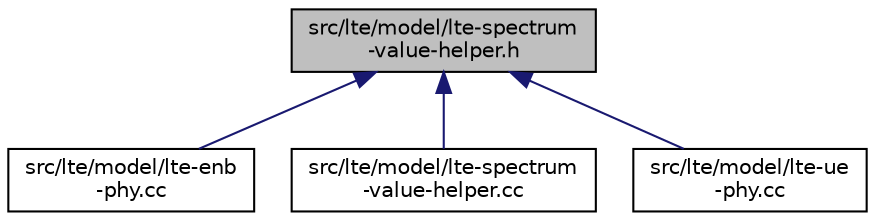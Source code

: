 digraph "src/lte/model/lte-spectrum-value-helper.h"
{
 // LATEX_PDF_SIZE
  edge [fontname="Helvetica",fontsize="10",labelfontname="Helvetica",labelfontsize="10"];
  node [fontname="Helvetica",fontsize="10",shape=record];
  Node1 [label="src/lte/model/lte-spectrum\l-value-helper.h",height=0.2,width=0.4,color="black", fillcolor="grey75", style="filled", fontcolor="black",tooltip=" "];
  Node1 -> Node2 [dir="back",color="midnightblue",fontsize="10",style="solid",fontname="Helvetica"];
  Node2 [label="src/lte/model/lte-enb\l-phy.cc",height=0.2,width=0.4,color="black", fillcolor="white", style="filled",URL="$lte-enb-phy_8cc.html",tooltip=" "];
  Node1 -> Node3 [dir="back",color="midnightblue",fontsize="10",style="solid",fontname="Helvetica"];
  Node3 [label="src/lte/model/lte-spectrum\l-value-helper.cc",height=0.2,width=0.4,color="black", fillcolor="white", style="filled",URL="$lte-spectrum-value-helper_8cc.html",tooltip=" "];
  Node1 -> Node4 [dir="back",color="midnightblue",fontsize="10",style="solid",fontname="Helvetica"];
  Node4 [label="src/lte/model/lte-ue\l-phy.cc",height=0.2,width=0.4,color="black", fillcolor="white", style="filled",URL="$lte-ue-phy_8cc.html",tooltip=" "];
}
